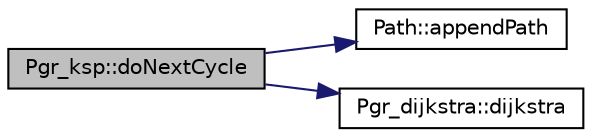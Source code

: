 digraph "Pgr_ksp::doNextCycle"
{
  edge [fontname="Helvetica",fontsize="10",labelfontname="Helvetica",labelfontsize="10"];
  node [fontname="Helvetica",fontsize="10",shape=record];
  rankdir="LR";
  Node2 [label="Pgr_ksp::doNextCycle",height=0.2,width=0.4,color="black", fillcolor="grey75", style="filled", fontcolor="black"];
  Node2 -> Node3 [color="midnightblue",fontsize="10",style="solid",fontname="Helvetica"];
  Node3 [label="Path::appendPath",height=0.2,width=0.4,color="black", fillcolor="white", style="filled",URL="$classPath.html#a9cb45e3a413a03f1c4224b840af1fe83"];
  Node2 -> Node4 [color="midnightblue",fontsize="10",style="solid",fontname="Helvetica"];
  Node4 [label="Pgr_dijkstra::dijkstra",height=0.2,width=0.4,color="black", fillcolor="white", style="filled",URL="$classPgr__dijkstra.html#a78d6855cf47cb741d8baff32e7cdfe54",tooltip="Dijkstra 1 to 1. "];
}
